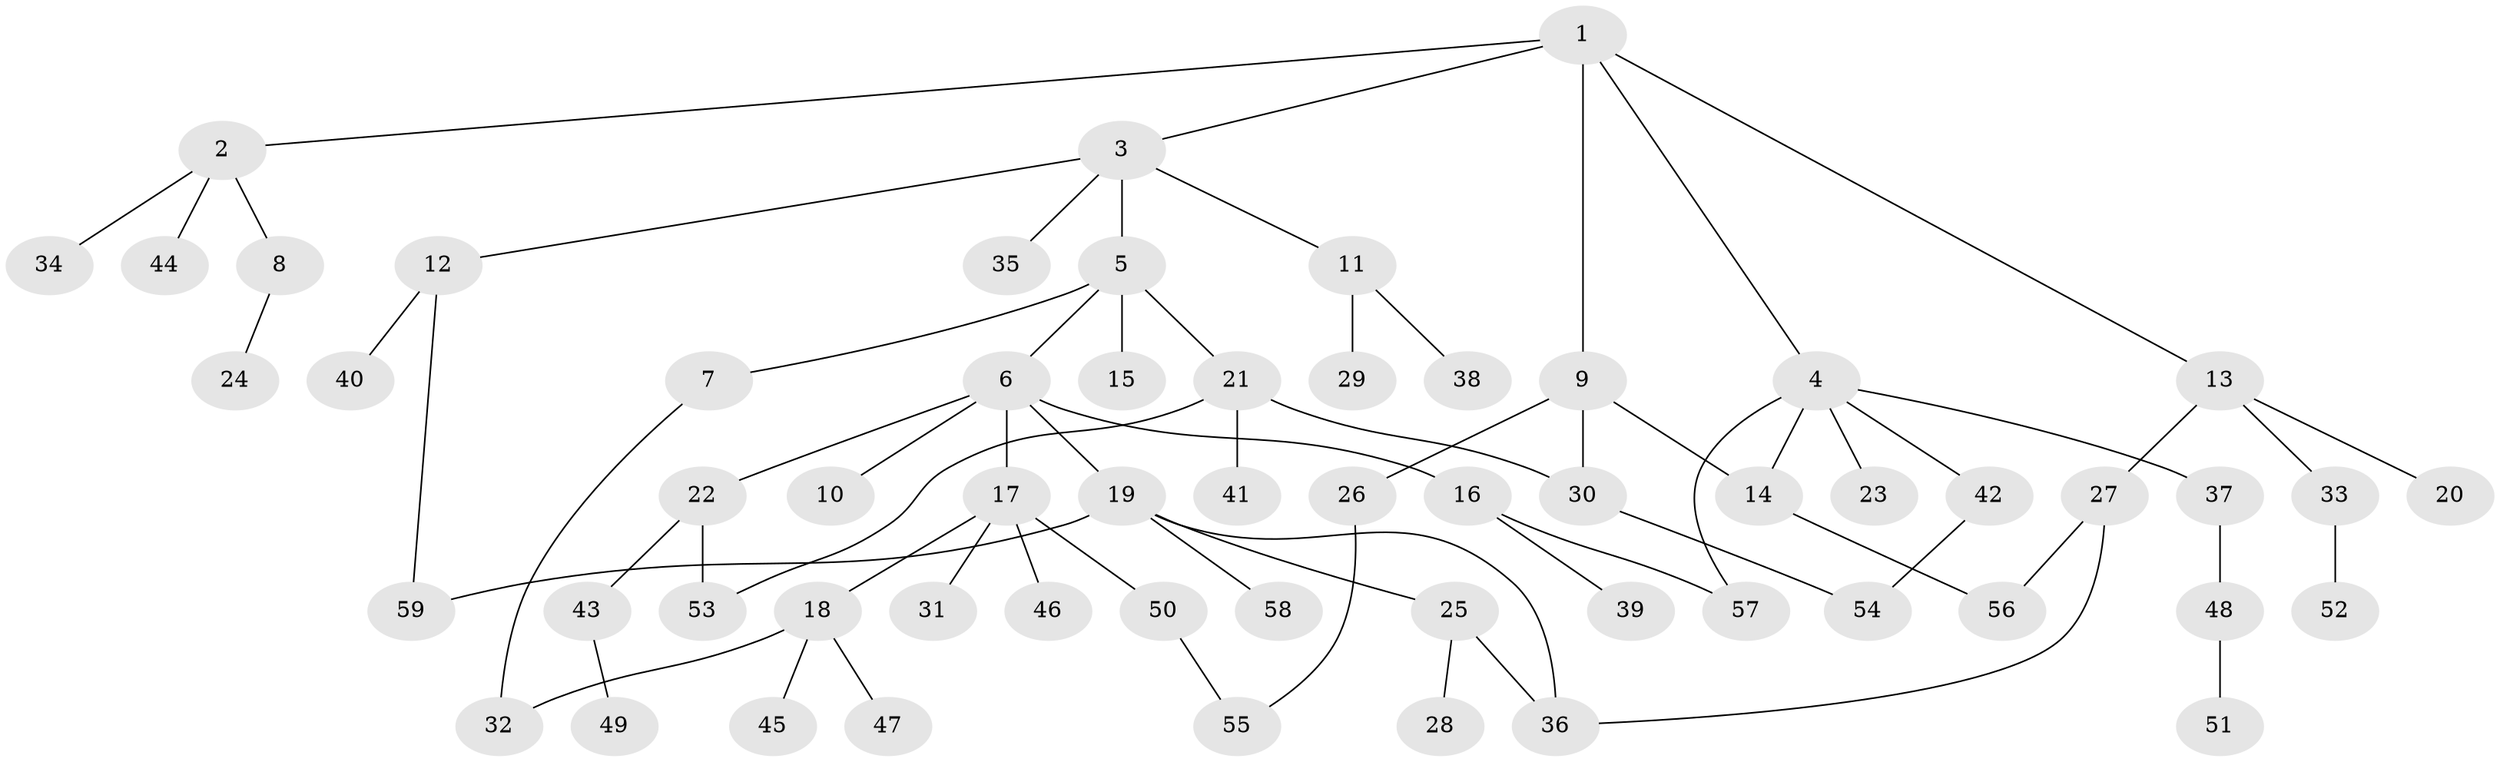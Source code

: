 // Generated by graph-tools (version 1.1) at 2025/49/03/09/25 03:49:20]
// undirected, 59 vertices, 69 edges
graph export_dot {
graph [start="1"]
  node [color=gray90,style=filled];
  1;
  2;
  3;
  4;
  5;
  6;
  7;
  8;
  9;
  10;
  11;
  12;
  13;
  14;
  15;
  16;
  17;
  18;
  19;
  20;
  21;
  22;
  23;
  24;
  25;
  26;
  27;
  28;
  29;
  30;
  31;
  32;
  33;
  34;
  35;
  36;
  37;
  38;
  39;
  40;
  41;
  42;
  43;
  44;
  45;
  46;
  47;
  48;
  49;
  50;
  51;
  52;
  53;
  54;
  55;
  56;
  57;
  58;
  59;
  1 -- 2;
  1 -- 3;
  1 -- 4;
  1 -- 9;
  1 -- 13;
  2 -- 8;
  2 -- 34;
  2 -- 44;
  3 -- 5;
  3 -- 11;
  3 -- 12;
  3 -- 35;
  4 -- 14;
  4 -- 23;
  4 -- 37;
  4 -- 42;
  4 -- 57;
  5 -- 6;
  5 -- 7;
  5 -- 15;
  5 -- 21;
  6 -- 10;
  6 -- 16;
  6 -- 17;
  6 -- 19;
  6 -- 22;
  7 -- 32;
  8 -- 24;
  9 -- 26;
  9 -- 30;
  9 -- 14;
  11 -- 29;
  11 -- 38;
  12 -- 40;
  12 -- 59;
  13 -- 20;
  13 -- 27;
  13 -- 33;
  14 -- 56;
  16 -- 39;
  16 -- 57;
  17 -- 18;
  17 -- 31;
  17 -- 46;
  17 -- 50;
  18 -- 32;
  18 -- 45;
  18 -- 47;
  19 -- 25;
  19 -- 58;
  19 -- 59;
  19 -- 36;
  21 -- 30;
  21 -- 41;
  21 -- 53;
  22 -- 43;
  22 -- 53;
  25 -- 28;
  25 -- 36;
  26 -- 55;
  27 -- 56;
  27 -- 36;
  30 -- 54;
  33 -- 52;
  37 -- 48;
  42 -- 54;
  43 -- 49;
  48 -- 51;
  50 -- 55;
}
